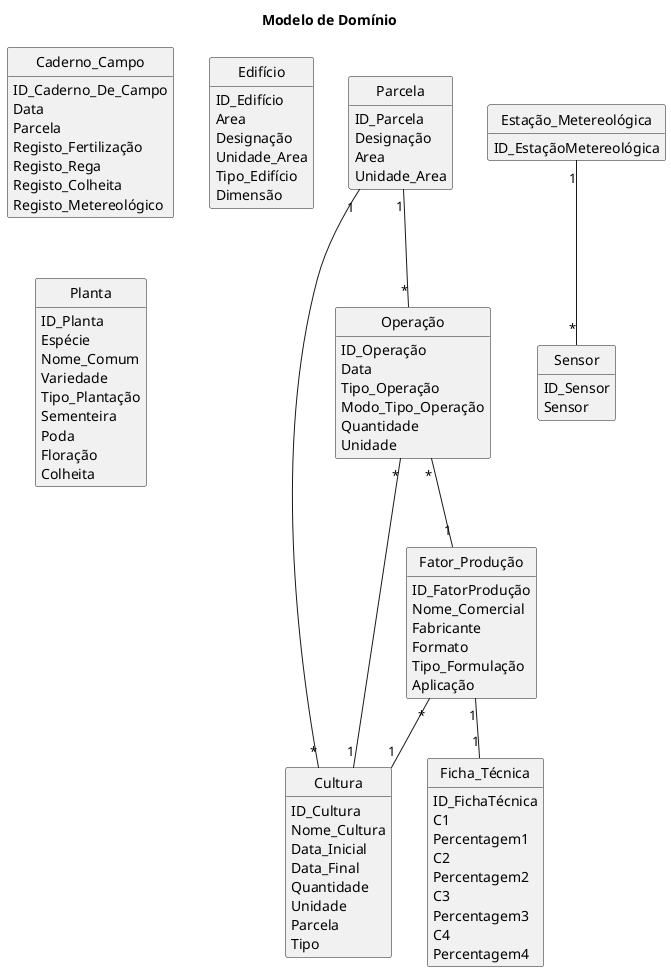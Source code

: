 @startuml

title Modelo de Domínio

skinparam monochrome true
skinparam packageStyle rectangle
skinparam shadowing false
skinparam classAttributeIconSize 0

hide circle
hide methods

class Caderno_Campo {
ID_Caderno_De_Campo
Data
Parcela
Registo_Fertilização
Registo_Rega
Registo_Colheita
Registo_Metereológico
}

class Cultura {
ID_Cultura
Nome_Cultura
Data_Inicial
Data_Final
Quantidade
Unidade
Parcela
Tipo
}

class Edifício {
ID_Edifício
Area
Designação
Unidade_Area
Tipo_Edifício
Dimensão
}

class Estação_Metereológica {
ID_EstaçãoMetereológica
}

class Fator_Produção {
ID_FatorProdução
Nome_Comercial
Fabricante
Formato
Tipo_Formulação
Aplicação
}

class Ficha_Técnica {
ID_FichaTécnica
C1
Percentagem1
C2
Percentagem2
C3
Percentagem3
C4
Percentagem4
}

class Operação {
ID_Operação
Data
Tipo_Operação
Modo_Tipo_Operação
Quantidade
Unidade
}

class Parcela {
ID_Parcela
Designação
Area
Unidade_Area
}

class Planta {
ID_Planta
Espécie
Nome_Comum
Variedade
Tipo_Plantação
Sementeira
Poda
Floração
Colheita
}

class Sensor {
ID_Sensor
Sensor
}

Estação_Metereológica "1" -- "*" Sensor
Parcela "1" -- "*" Cultura
Parcela "1" -- "*" Operação
Operação "*" -- "1" Cultura
Operação "*" -- "1" Fator_Produção
Fator_Produção "1" -- "1" Ficha_Técnica
Fator_Produção "*" -- "1" Cultura

@enduml